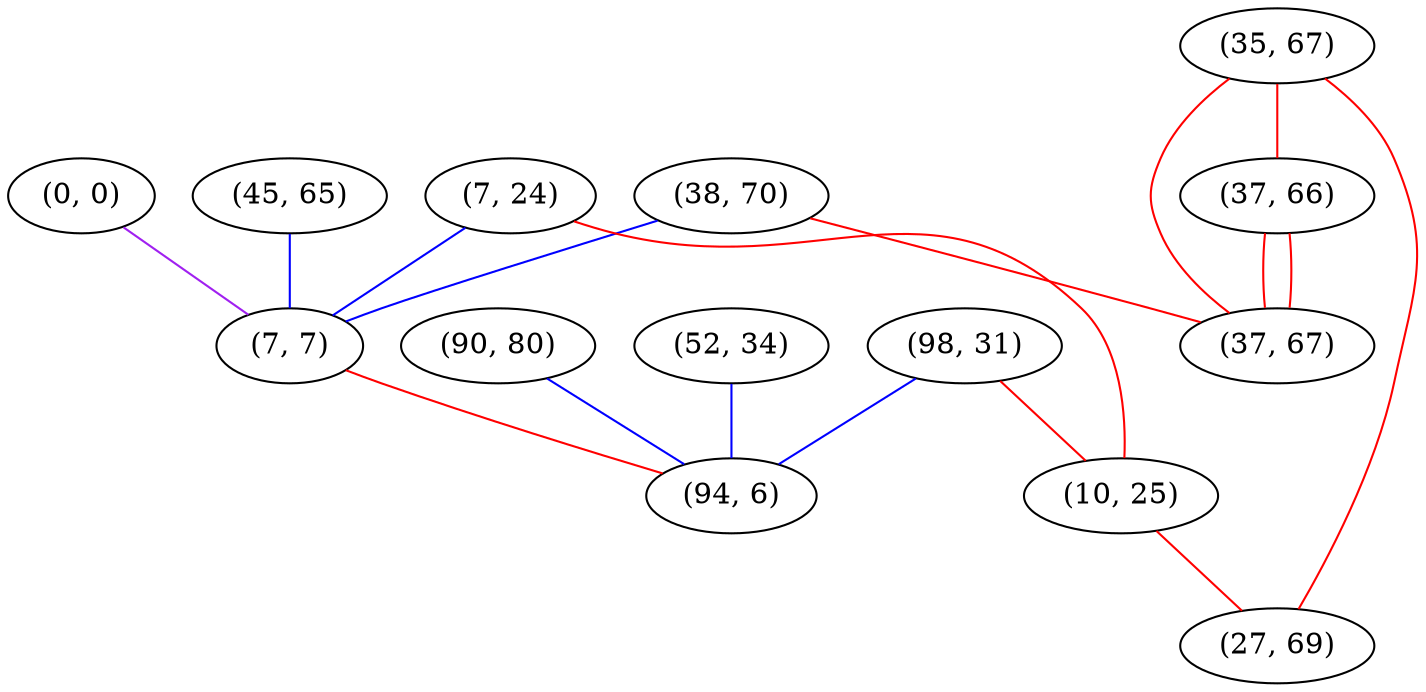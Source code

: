 graph "" {
"(45, 65)";
"(0, 0)";
"(35, 67)";
"(38, 70)";
"(98, 31)";
"(52, 34)";
"(7, 24)";
"(7, 7)";
"(10, 25)";
"(27, 69)";
"(90, 80)";
"(94, 6)";
"(37, 66)";
"(37, 67)";
"(45, 65)" -- "(7, 7)"  [color=blue, key=0, weight=3];
"(0, 0)" -- "(7, 7)"  [color=purple, key=0, weight=4];
"(35, 67)" -- "(37, 67)"  [color=red, key=0, weight=1];
"(35, 67)" -- "(37, 66)"  [color=red, key=0, weight=1];
"(35, 67)" -- "(27, 69)"  [color=red, key=0, weight=1];
"(38, 70)" -- "(7, 7)"  [color=blue, key=0, weight=3];
"(38, 70)" -- "(37, 67)"  [color=red, key=0, weight=1];
"(98, 31)" -- "(10, 25)"  [color=red, key=0, weight=1];
"(98, 31)" -- "(94, 6)"  [color=blue, key=0, weight=3];
"(52, 34)" -- "(94, 6)"  [color=blue, key=0, weight=3];
"(7, 24)" -- "(7, 7)"  [color=blue, key=0, weight=3];
"(7, 24)" -- "(10, 25)"  [color=red, key=0, weight=1];
"(7, 7)" -- "(94, 6)"  [color=red, key=0, weight=1];
"(10, 25)" -- "(27, 69)"  [color=red, key=0, weight=1];
"(90, 80)" -- "(94, 6)"  [color=blue, key=0, weight=3];
"(37, 66)" -- "(37, 67)"  [color=red, key=0, weight=1];
"(37, 66)" -- "(37, 67)"  [color=red, key=1, weight=1];
}
